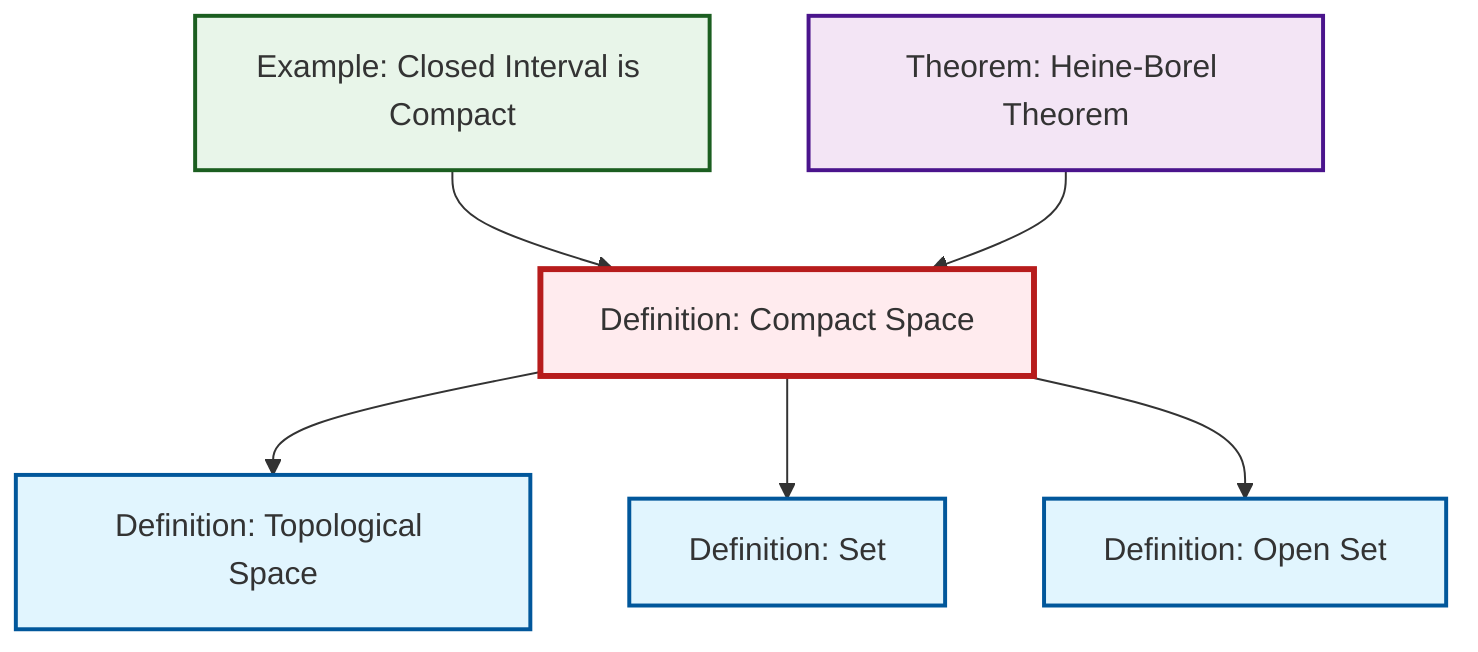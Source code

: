 graph TD
    classDef definition fill:#e1f5fe,stroke:#01579b,stroke-width:2px
    classDef theorem fill:#f3e5f5,stroke:#4a148c,stroke-width:2px
    classDef axiom fill:#fff3e0,stroke:#e65100,stroke-width:2px
    classDef example fill:#e8f5e9,stroke:#1b5e20,stroke-width:2px
    classDef current fill:#ffebee,stroke:#b71c1c,stroke-width:3px
    ex-closed-interval-compact["Example: Closed Interval is Compact"]:::example
    thm-heine-borel["Theorem: Heine-Borel Theorem"]:::theorem
    def-compact["Definition: Compact Space"]:::definition
    def-topological-space["Definition: Topological Space"]:::definition
    def-open-set["Definition: Open Set"]:::definition
    def-set["Definition: Set"]:::definition
    ex-closed-interval-compact --> def-compact
    def-compact --> def-topological-space
    def-compact --> def-set
    def-compact --> def-open-set
    thm-heine-borel --> def-compact
    class def-compact current